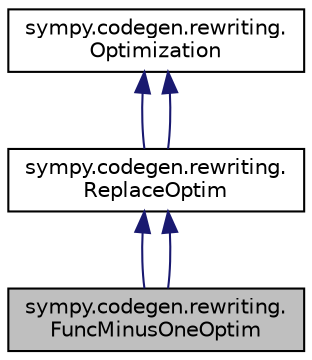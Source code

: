 digraph "sympy.codegen.rewriting.FuncMinusOneOptim"
{
 // LATEX_PDF_SIZE
  edge [fontname="Helvetica",fontsize="10",labelfontname="Helvetica",labelfontsize="10"];
  node [fontname="Helvetica",fontsize="10",shape=record];
  Node1 [label="sympy.codegen.rewriting.\lFuncMinusOneOptim",height=0.2,width=0.4,color="black", fillcolor="grey75", style="filled", fontcolor="black",tooltip=" "];
  Node2 -> Node1 [dir="back",color="midnightblue",fontsize="10",style="solid",fontname="Helvetica"];
  Node2 [label="sympy.codegen.rewriting.\lReplaceOptim",height=0.2,width=0.4,color="black", fillcolor="white", style="filled",URL="$classsympy_1_1codegen_1_1rewriting_1_1ReplaceOptim.html",tooltip=" "];
  Node3 -> Node2 [dir="back",color="midnightblue",fontsize="10",style="solid",fontname="Helvetica"];
  Node3 [label="sympy.codegen.rewriting.\lOptimization",height=0.2,width=0.4,color="black", fillcolor="white", style="filled",URL="$classsympy_1_1codegen_1_1rewriting_1_1Optimization.html",tooltip=" "];
  Node3 -> Node2 [dir="back",color="midnightblue",fontsize="10",style="solid",fontname="Helvetica"];
  Node2 -> Node1 [dir="back",color="midnightblue",fontsize="10",style="solid",fontname="Helvetica"];
}
